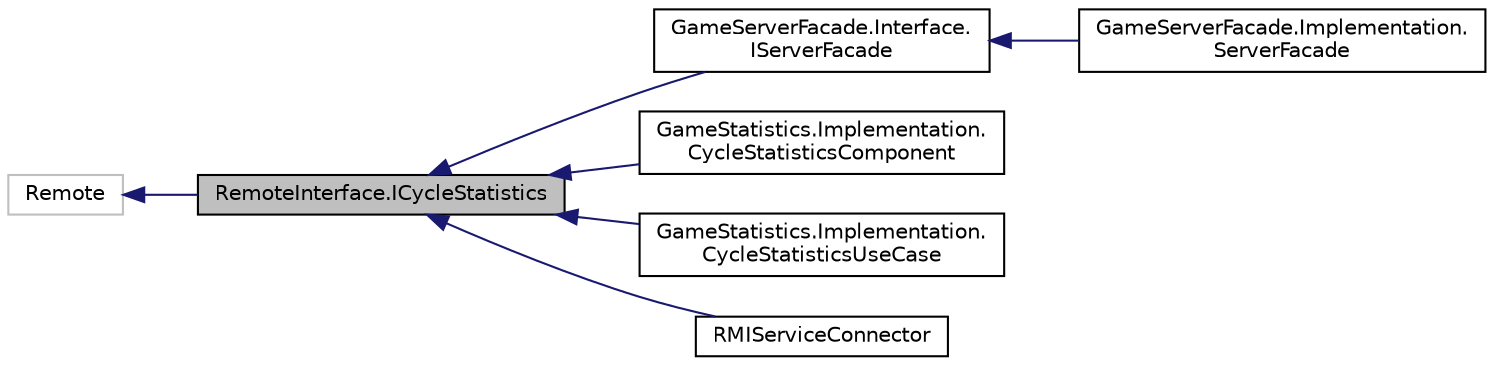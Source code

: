 digraph "RemoteInterface.ICycleStatistics"
{
  edge [fontname="Helvetica",fontsize="10",labelfontname="Helvetica",labelfontsize="10"];
  node [fontname="Helvetica",fontsize="10",shape=record];
  rankdir="LR";
  Node1 [label="RemoteInterface.ICycleStatistics",height=0.2,width=0.4,color="black", fillcolor="grey75", style="filled" fontcolor="black"];
  Node2 -> Node1 [dir="back",color="midnightblue",fontsize="10",style="solid",fontname="Helvetica"];
  Node2 [label="Remote",height=0.2,width=0.4,color="grey75", fillcolor="white", style="filled"];
  Node1 -> Node3 [dir="back",color="midnightblue",fontsize="10",style="solid",fontname="Helvetica"];
  Node3 [label="GameServerFacade.Interface.\lIServerFacade",height=0.2,width=0.4,color="black", fillcolor="white", style="filled",URL="$interface_game_server_facade_1_1_interface_1_1_i_server_facade.html"];
  Node3 -> Node4 [dir="back",color="midnightblue",fontsize="10",style="solid",fontname="Helvetica"];
  Node4 [label="GameServerFacade.Implementation.\lServerFacade",height=0.2,width=0.4,color="black", fillcolor="white", style="filled",URL="$class_game_server_facade_1_1_implementation_1_1_server_facade.html"];
  Node1 -> Node5 [dir="back",color="midnightblue",fontsize="10",style="solid",fontname="Helvetica"];
  Node5 [label="GameStatistics.Implementation.\lCycleStatisticsComponent",height=0.2,width=0.4,color="black", fillcolor="white", style="filled",URL="$class_game_statistics_1_1_implementation_1_1_cycle_statistics_component.html"];
  Node1 -> Node6 [dir="back",color="midnightblue",fontsize="10",style="solid",fontname="Helvetica"];
  Node6 [label="GameStatistics.Implementation.\lCycleStatisticsUseCase",height=0.2,width=0.4,color="black", fillcolor="white", style="filled",URL="$class_game_statistics_1_1_implementation_1_1_cycle_statistics_use_case.html"];
  Node1 -> Node7 [dir="back",color="midnightblue",fontsize="10",style="solid",fontname="Helvetica"];
  Node7 [label="RMIServiceConnector",height=0.2,width=0.4,color="black", fillcolor="white", style="filled",URL="$class_r_m_i_service_connector.html"];
}
